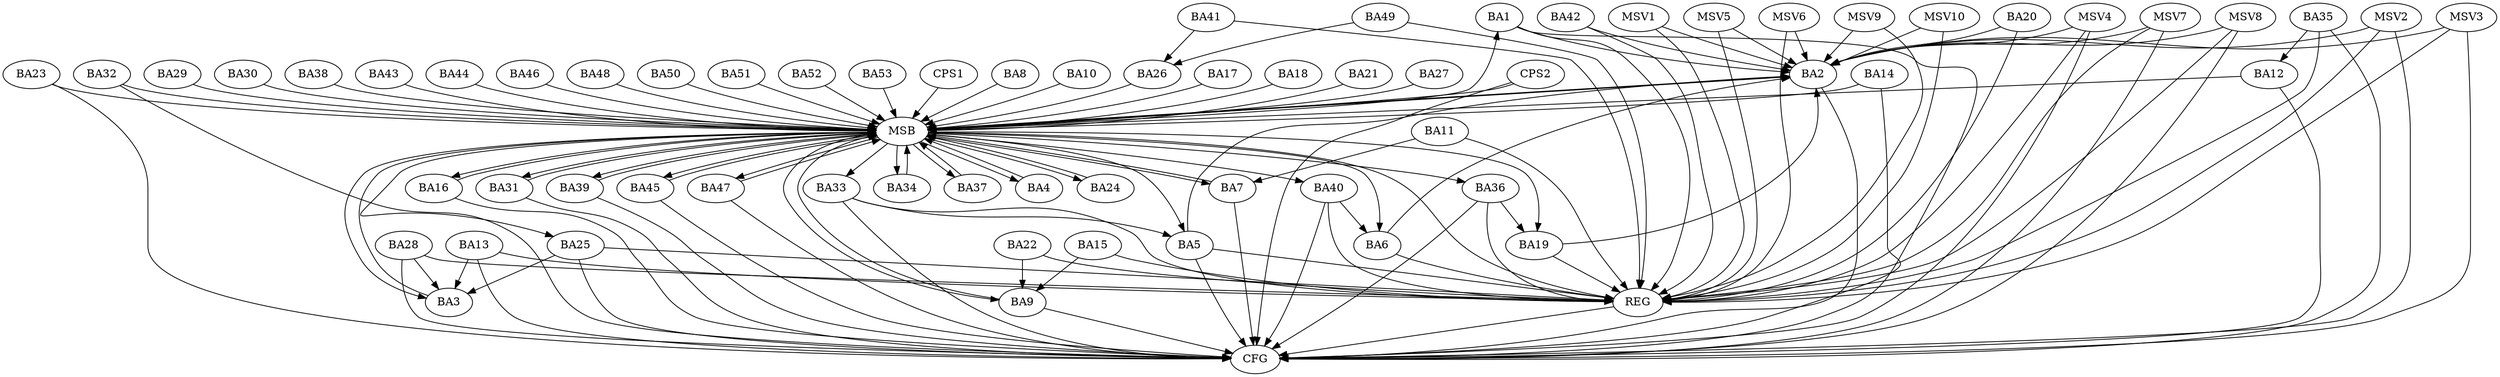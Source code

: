 strict digraph G {
  BA1 [ label="BA1" ];
  BA2 [ label="BA2" ];
  BA3 [ label="BA3" ];
  BA4 [ label="BA4" ];
  BA5 [ label="BA5" ];
  BA6 [ label="BA6" ];
  BA7 [ label="BA7" ];
  BA8 [ label="BA8" ];
  BA9 [ label="BA9" ];
  BA10 [ label="BA10" ];
  BA11 [ label="BA11" ];
  BA12 [ label="BA12" ];
  BA13 [ label="BA13" ];
  BA14 [ label="BA14" ];
  BA15 [ label="BA15" ];
  BA16 [ label="BA16" ];
  BA17 [ label="BA17" ];
  BA18 [ label="BA18" ];
  BA19 [ label="BA19" ];
  BA20 [ label="BA20" ];
  BA21 [ label="BA21" ];
  BA22 [ label="BA22" ];
  BA23 [ label="BA23" ];
  BA24 [ label="BA24" ];
  BA25 [ label="BA25" ];
  BA26 [ label="BA26" ];
  BA27 [ label="BA27" ];
  BA28 [ label="BA28" ];
  BA29 [ label="BA29" ];
  BA30 [ label="BA30" ];
  BA31 [ label="BA31" ];
  BA32 [ label="BA32" ];
  BA33 [ label="BA33" ];
  BA34 [ label="BA34" ];
  BA35 [ label="BA35" ];
  BA36 [ label="BA36" ];
  BA37 [ label="BA37" ];
  BA38 [ label="BA38" ];
  BA39 [ label="BA39" ];
  BA40 [ label="BA40" ];
  BA41 [ label="BA41" ];
  BA42 [ label="BA42" ];
  BA43 [ label="BA43" ];
  BA44 [ label="BA44" ];
  BA45 [ label="BA45" ];
  BA46 [ label="BA46" ];
  BA47 [ label="BA47" ];
  BA48 [ label="BA48" ];
  BA49 [ label="BA49" ];
  BA50 [ label="BA50" ];
  BA51 [ label="BA51" ];
  BA52 [ label="BA52" ];
  BA53 [ label="BA53" ];
  CPS1 [ label="CPS1" ];
  CPS2 [ label="CPS2" ];
  REG [ label="REG" ];
  MSB [ label="MSB" ];
  CFG [ label="CFG" ];
  MSV1 [ label="MSV1" ];
  MSV2 [ label="MSV2" ];
  MSV3 [ label="MSV3" ];
  MSV4 [ label="MSV4" ];
  MSV5 [ label="MSV5" ];
  MSV6 [ label="MSV6" ];
  MSV7 [ label="MSV7" ];
  MSV8 [ label="MSV8" ];
  MSV9 [ label="MSV9" ];
  MSV10 [ label="MSV10" ];
  BA1 -> BA2;
  BA5 -> BA2;
  BA6 -> BA2;
  BA11 -> BA7;
  BA13 -> BA3;
  BA15 -> BA9;
  BA19 -> BA2;
  BA20 -> BA2;
  BA22 -> BA9;
  BA25 -> BA3;
  BA28 -> BA3;
  BA33 -> BA5;
  BA35 -> BA12;
  BA36 -> BA19;
  BA40 -> BA6;
  BA41 -> BA26;
  BA42 -> BA2;
  BA49 -> BA26;
  BA1 -> REG;
  BA5 -> REG;
  BA6 -> REG;
  BA11 -> REG;
  BA13 -> REG;
  BA15 -> REG;
  BA19 -> REG;
  BA20 -> REG;
  BA22 -> REG;
  BA25 -> REG;
  BA28 -> REG;
  BA33 -> REG;
  BA35 -> REG;
  BA36 -> REG;
  BA40 -> REG;
  BA41 -> REG;
  BA42 -> REG;
  BA49 -> REG;
  BA2 -> MSB;
  MSB -> BA1;
  MSB -> REG;
  BA3 -> MSB;
  MSB -> BA2;
  BA4 -> MSB;
  BA7 -> MSB;
  BA8 -> MSB;
  BA9 -> MSB;
  MSB -> BA5;
  BA10 -> MSB;
  MSB -> BA9;
  BA12 -> MSB;
  MSB -> BA6;
  BA14 -> MSB;
  BA16 -> MSB;
  MSB -> BA3;
  BA17 -> MSB;
  BA18 -> MSB;
  BA21 -> MSB;
  BA23 -> MSB;
  BA24 -> MSB;
  BA26 -> MSB;
  MSB -> BA24;
  BA27 -> MSB;
  BA29 -> MSB;
  BA30 -> MSB;
  BA31 -> MSB;
  BA32 -> MSB;
  MSB -> BA19;
  BA34 -> MSB;
  BA37 -> MSB;
  BA38 -> MSB;
  MSB -> BA36;
  BA39 -> MSB;
  MSB -> BA37;
  BA43 -> MSB;
  MSB -> BA40;
  BA44 -> MSB;
  BA45 -> MSB;
  BA46 -> MSB;
  BA47 -> MSB;
  MSB -> BA4;
  BA48 -> MSB;
  BA50 -> MSB;
  MSB -> BA7;
  BA51 -> MSB;
  MSB -> BA31;
  BA52 -> MSB;
  BA53 -> MSB;
  MSB -> BA33;
  CPS1 -> MSB;
  MSB -> BA39;
  MSB -> BA34;
  CPS2 -> MSB;
  MSB -> BA45;
  MSB -> BA47;
  MSB -> BA25;
  MSB -> BA16;
  BA16 -> CFG;
  BA28 -> CFG;
  BA9 -> CFG;
  BA2 -> CFG;
  BA13 -> CFG;
  BA47 -> CFG;
  BA36 -> CFG;
  BA5 -> CFG;
  BA7 -> CFG;
  BA12 -> CFG;
  BA1 -> CFG;
  BA40 -> CFG;
  BA23 -> CFG;
  BA33 -> CFG;
  BA32 -> CFG;
  BA14 -> CFG;
  BA39 -> CFG;
  BA31 -> CFG;
  BA45 -> CFG;
  CPS2 -> CFG;
  BA25 -> CFG;
  BA35 -> CFG;
  REG -> CFG;
  MSV1 -> BA2;
  MSV2 -> BA2;
  MSV3 -> BA2;
  MSV4 -> BA2;
  MSV1 -> REG;
  MSV2 -> REG;
  MSV2 -> CFG;
  MSV3 -> REG;
  MSV3 -> CFG;
  MSV4 -> REG;
  MSV4 -> CFG;
  MSV5 -> BA2;
  MSV5 -> REG;
  MSV6 -> BA2;
  MSV7 -> BA2;
  MSV6 -> REG;
  MSV7 -> REG;
  MSV7 -> CFG;
  MSV8 -> BA2;
  MSV9 -> BA2;
  MSV8 -> REG;
  MSV8 -> CFG;
  MSV9 -> REG;
  MSV10 -> BA2;
  MSV10 -> REG;
}
